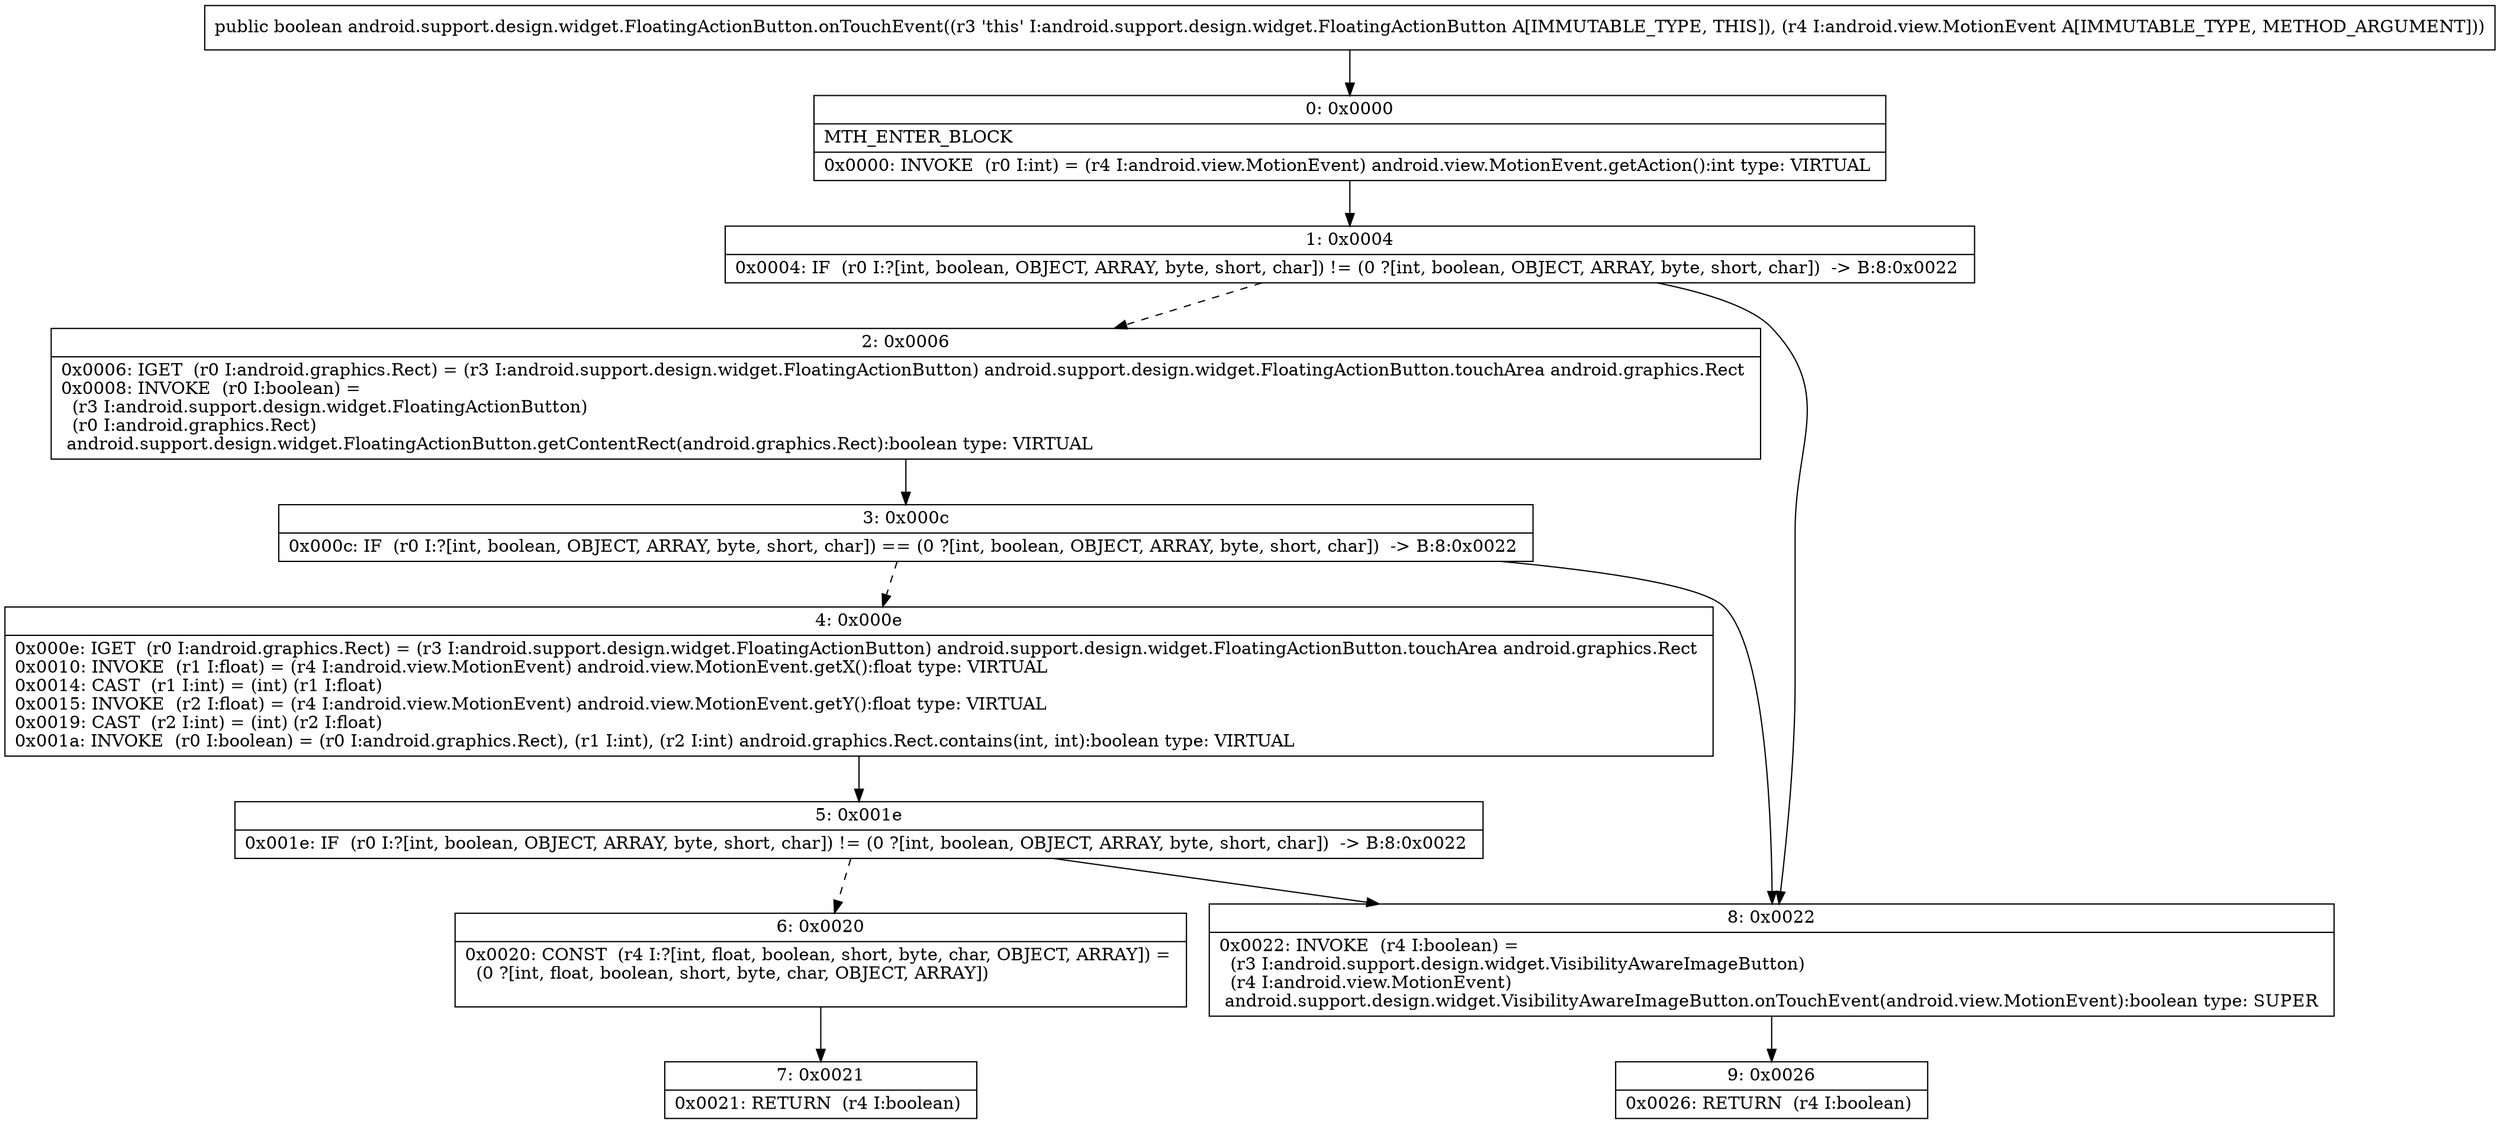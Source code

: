 digraph "CFG forandroid.support.design.widget.FloatingActionButton.onTouchEvent(Landroid\/view\/MotionEvent;)Z" {
Node_0 [shape=record,label="{0\:\ 0x0000|MTH_ENTER_BLOCK\l|0x0000: INVOKE  (r0 I:int) = (r4 I:android.view.MotionEvent) android.view.MotionEvent.getAction():int type: VIRTUAL \l}"];
Node_1 [shape=record,label="{1\:\ 0x0004|0x0004: IF  (r0 I:?[int, boolean, OBJECT, ARRAY, byte, short, char]) != (0 ?[int, boolean, OBJECT, ARRAY, byte, short, char])  \-\> B:8:0x0022 \l}"];
Node_2 [shape=record,label="{2\:\ 0x0006|0x0006: IGET  (r0 I:android.graphics.Rect) = (r3 I:android.support.design.widget.FloatingActionButton) android.support.design.widget.FloatingActionButton.touchArea android.graphics.Rect \l0x0008: INVOKE  (r0 I:boolean) = \l  (r3 I:android.support.design.widget.FloatingActionButton)\l  (r0 I:android.graphics.Rect)\l android.support.design.widget.FloatingActionButton.getContentRect(android.graphics.Rect):boolean type: VIRTUAL \l}"];
Node_3 [shape=record,label="{3\:\ 0x000c|0x000c: IF  (r0 I:?[int, boolean, OBJECT, ARRAY, byte, short, char]) == (0 ?[int, boolean, OBJECT, ARRAY, byte, short, char])  \-\> B:8:0x0022 \l}"];
Node_4 [shape=record,label="{4\:\ 0x000e|0x000e: IGET  (r0 I:android.graphics.Rect) = (r3 I:android.support.design.widget.FloatingActionButton) android.support.design.widget.FloatingActionButton.touchArea android.graphics.Rect \l0x0010: INVOKE  (r1 I:float) = (r4 I:android.view.MotionEvent) android.view.MotionEvent.getX():float type: VIRTUAL \l0x0014: CAST  (r1 I:int) = (int) (r1 I:float) \l0x0015: INVOKE  (r2 I:float) = (r4 I:android.view.MotionEvent) android.view.MotionEvent.getY():float type: VIRTUAL \l0x0019: CAST  (r2 I:int) = (int) (r2 I:float) \l0x001a: INVOKE  (r0 I:boolean) = (r0 I:android.graphics.Rect), (r1 I:int), (r2 I:int) android.graphics.Rect.contains(int, int):boolean type: VIRTUAL \l}"];
Node_5 [shape=record,label="{5\:\ 0x001e|0x001e: IF  (r0 I:?[int, boolean, OBJECT, ARRAY, byte, short, char]) != (0 ?[int, boolean, OBJECT, ARRAY, byte, short, char])  \-\> B:8:0x0022 \l}"];
Node_6 [shape=record,label="{6\:\ 0x0020|0x0020: CONST  (r4 I:?[int, float, boolean, short, byte, char, OBJECT, ARRAY]) = \l  (0 ?[int, float, boolean, short, byte, char, OBJECT, ARRAY])\l \l}"];
Node_7 [shape=record,label="{7\:\ 0x0021|0x0021: RETURN  (r4 I:boolean) \l}"];
Node_8 [shape=record,label="{8\:\ 0x0022|0x0022: INVOKE  (r4 I:boolean) = \l  (r3 I:android.support.design.widget.VisibilityAwareImageButton)\l  (r4 I:android.view.MotionEvent)\l android.support.design.widget.VisibilityAwareImageButton.onTouchEvent(android.view.MotionEvent):boolean type: SUPER \l}"];
Node_9 [shape=record,label="{9\:\ 0x0026|0x0026: RETURN  (r4 I:boolean) \l}"];
MethodNode[shape=record,label="{public boolean android.support.design.widget.FloatingActionButton.onTouchEvent((r3 'this' I:android.support.design.widget.FloatingActionButton A[IMMUTABLE_TYPE, THIS]), (r4 I:android.view.MotionEvent A[IMMUTABLE_TYPE, METHOD_ARGUMENT])) }"];
MethodNode -> Node_0;
Node_0 -> Node_1;
Node_1 -> Node_2[style=dashed];
Node_1 -> Node_8;
Node_2 -> Node_3;
Node_3 -> Node_4[style=dashed];
Node_3 -> Node_8;
Node_4 -> Node_5;
Node_5 -> Node_6[style=dashed];
Node_5 -> Node_8;
Node_6 -> Node_7;
Node_8 -> Node_9;
}

